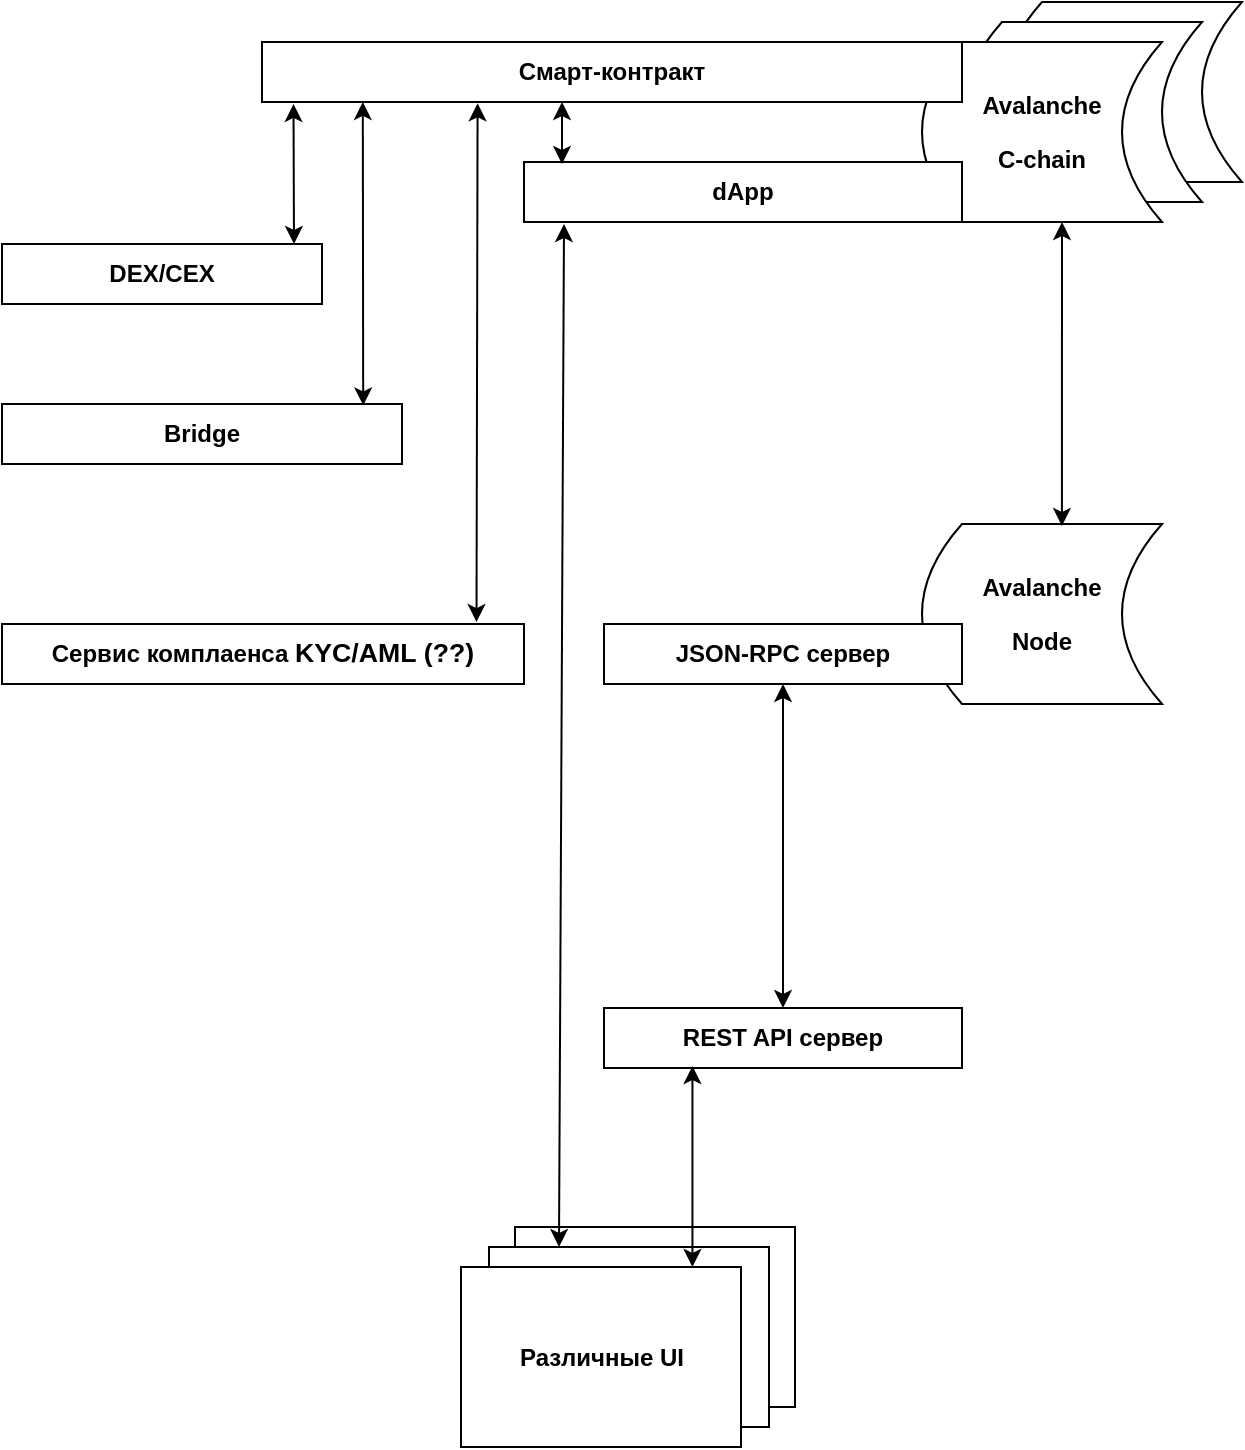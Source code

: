 <mxfile version="22.1.7" type="github">
  <diagram name="Страница — 1" id="yby_Cb1ldXEhW4t7scRq">
    <mxGraphModel dx="956" dy="540" grid="1" gridSize="10" guides="1" tooltips="1" connect="1" arrows="1" fold="1" page="1" pageScale="1" pageWidth="827" pageHeight="1169" math="0" shadow="0">
      <root>
        <mxCell id="0" />
        <mxCell id="1" parent="0" />
        <mxCell id="FgHNt3G3QbwC-B-KgTd8-9" value="&lt;p align=&quot;center&quot; class=&quot;MsoNormal&quot;&gt;&lt;br&gt;&lt;/p&gt;" style="shape=dataStorage;whiteSpace=wrap;html=1;fixedSize=1;" vertex="1" parent="1">
          <mxGeometry x="580" y="79" width="120" height="90" as="geometry" />
        </mxCell>
        <mxCell id="FgHNt3G3QbwC-B-KgTd8-8" value="&lt;p align=&quot;center&quot; class=&quot;MsoNormal&quot;&gt;&lt;br&gt;&lt;/p&gt;" style="shape=dataStorage;whiteSpace=wrap;html=1;fixedSize=1;" vertex="1" parent="1">
          <mxGeometry x="560" y="89" width="120" height="90" as="geometry" />
        </mxCell>
        <mxCell id="FgHNt3G3QbwC-B-KgTd8-5" value="&lt;p align=&quot;center&quot; class=&quot;MsoNormal&quot;&gt;&lt;b&gt;Avalanche &lt;/b&gt;&lt;/p&gt;&lt;p align=&quot;center&quot; class=&quot;MsoNormal&quot;&gt;&lt;b&gt;&lt;span lang=&quot;EN-US&quot;&gt;C-chain&lt;/span&gt;&lt;/b&gt;&lt;/p&gt;" style="shape=dataStorage;whiteSpace=wrap;html=1;fixedSize=1;" vertex="1" parent="1">
          <mxGeometry x="540" y="99" width="120" height="90" as="geometry" />
        </mxCell>
        <mxCell id="FgHNt3G3QbwC-B-KgTd8-6" value="&lt;p align=&quot;center&quot; class=&quot;MsoNormal&quot;&gt;&lt;b&gt;Смарт-контракт&lt;/b&gt;&lt;/p&gt;" style="rounded=0;whiteSpace=wrap;html=1;" vertex="1" parent="1">
          <mxGeometry x="210" y="99" width="350" height="30" as="geometry" />
        </mxCell>
        <mxCell id="FgHNt3G3QbwC-B-KgTd8-12" value="&lt;p align=&quot;center&quot; class=&quot;MsoNormal&quot;&gt;&lt;b&gt;Avalanche &lt;/b&gt;&lt;/p&gt;&lt;p align=&quot;center&quot; class=&quot;MsoNormal&quot;&gt;&lt;b&gt;&lt;span lang=&quot;EN-US&quot;&gt;Node&lt;/span&gt;&lt;/b&gt;&lt;/p&gt;" style="shape=dataStorage;whiteSpace=wrap;html=1;fixedSize=1;" vertex="1" parent="1">
          <mxGeometry x="540" y="340" width="120" height="90" as="geometry" />
        </mxCell>
        <mxCell id="FgHNt3G3QbwC-B-KgTd8-13" value="&lt;p align=&quot;center&quot; class=&quot;MsoNormal&quot;&gt;&lt;b&gt;JSON-RPC сервер&lt;/b&gt;&lt;/p&gt;" style="rounded=0;whiteSpace=wrap;html=1;" vertex="1" parent="1">
          <mxGeometry x="381" y="390" width="179" height="30" as="geometry" />
        </mxCell>
        <mxCell id="FgHNt3G3QbwC-B-KgTd8-14" value="&lt;p align=&quot;center&quot; class=&quot;MsoNormal&quot;&gt;&lt;b&gt;REST API сервер&lt;/b&gt;&lt;/p&gt;" style="rounded=0;whiteSpace=wrap;html=1;" vertex="1" parent="1">
          <mxGeometry x="381" y="582" width="179" height="30" as="geometry" />
        </mxCell>
        <mxCell id="FgHNt3G3QbwC-B-KgTd8-18" value="&lt;p align=&quot;center&quot; class=&quot;MsoNormal&quot;&gt;&lt;br&gt;&lt;/p&gt;" style="rounded=0;whiteSpace=wrap;html=1;" vertex="1" parent="1">
          <mxGeometry x="336.5" y="691.5" width="140" height="90" as="geometry" />
        </mxCell>
        <mxCell id="FgHNt3G3QbwC-B-KgTd8-19" value="&lt;p align=&quot;center&quot; class=&quot;MsoNormal&quot;&gt;&lt;br&gt;&lt;/p&gt;" style="rounded=0;whiteSpace=wrap;html=1;" vertex="1" parent="1">
          <mxGeometry x="323.5" y="701.5" width="140" height="90" as="geometry" />
        </mxCell>
        <mxCell id="FgHNt3G3QbwC-B-KgTd8-20" value="&lt;p align=&quot;center&quot; class=&quot;MsoNormal&quot;&gt;&lt;b&gt;Различные UI&lt;/b&gt;&lt;/p&gt;" style="rounded=0;whiteSpace=wrap;html=1;" vertex="1" parent="1">
          <mxGeometry x="309.5" y="711.5" width="140" height="90" as="geometry" />
        </mxCell>
        <mxCell id="FgHNt3G3QbwC-B-KgTd8-23" value="" style="endArrow=classic;startArrow=classic;html=1;rounded=0;exitX=0.5;exitY=0;exitDx=0;exitDy=0;entryX=0.397;entryY=0.967;entryDx=0;entryDy=0;entryPerimeter=0;" edge="1" parent="1">
          <mxGeometry width="50" height="50" relative="1" as="geometry">
            <mxPoint x="425.21" y="711.5" as="sourcePoint" />
            <mxPoint x="425.228" y="611.01" as="targetPoint" />
          </mxGeometry>
        </mxCell>
        <mxCell id="FgHNt3G3QbwC-B-KgTd8-24" value="" style="endArrow=classic;startArrow=classic;html=1;rounded=0;entryX=0.5;entryY=1;entryDx=0;entryDy=0;exitX=0.5;exitY=0;exitDx=0;exitDy=0;" edge="1" parent="1" source="FgHNt3G3QbwC-B-KgTd8-14" target="FgHNt3G3QbwC-B-KgTd8-13">
          <mxGeometry width="50" height="50" relative="1" as="geometry">
            <mxPoint x="463" y="500" as="sourcePoint" />
            <mxPoint x="462.5" y="420" as="targetPoint" />
          </mxGeometry>
        </mxCell>
        <mxCell id="FgHNt3G3QbwC-B-KgTd8-25" value="" style="endArrow=classic;startArrow=classic;html=1;rounded=0;entryX=0.397;entryY=0.967;entryDx=0;entryDy=0;entryPerimeter=0;exitX=0.583;exitY=0.011;exitDx=0;exitDy=0;exitPerimeter=0;" edge="1" parent="1" source="FgHNt3G3QbwC-B-KgTd8-12">
          <mxGeometry width="50" height="50" relative="1" as="geometry">
            <mxPoint x="610.5" y="269" as="sourcePoint" />
            <mxPoint x="610" y="189" as="targetPoint" />
          </mxGeometry>
        </mxCell>
        <mxCell id="FgHNt3G3QbwC-B-KgTd8-26" value="&lt;p align=&quot;center&quot; class=&quot;MsoNormal&quot;&gt;&lt;b&gt;Сервис комплаенса &lt;/b&gt;&lt;b&gt;&lt;span style=&quot;font-size:10.0pt;line-height:107%;mso-ansi-language:EN-US&quot; lang=&quot;EN-US&quot;&gt;KYC/AML&lt;/span&gt;&lt;/b&gt;&lt;b&gt;&lt;span style=&quot;font-size:10.0pt;line-height:107%&quot;&gt; (??)&lt;/span&gt;&lt;/b&gt;&lt;/p&gt;" style="rounded=0;whiteSpace=wrap;html=1;" vertex="1" parent="1">
          <mxGeometry x="80" y="390" width="261" height="30" as="geometry" />
        </mxCell>
        <mxCell id="FgHNt3G3QbwC-B-KgTd8-27" value="" style="endArrow=classic;startArrow=classic;html=1;rounded=0;exitX=0.909;exitY=-0.033;exitDx=0;exitDy=0;exitPerimeter=0;entryX=0.308;entryY=1.022;entryDx=0;entryDy=0;entryPerimeter=0;" edge="1" parent="1" source="FgHNt3G3QbwC-B-KgTd8-26" target="FgHNt3G3QbwC-B-KgTd8-6">
          <mxGeometry width="50" height="50" relative="1" as="geometry">
            <mxPoint x="321" y="270" as="sourcePoint" />
            <mxPoint x="320" y="140" as="targetPoint" />
          </mxGeometry>
        </mxCell>
        <mxCell id="FgHNt3G3QbwC-B-KgTd8-28" value="&lt;p align=&quot;center&quot; class=&quot;MsoNormal&quot;&gt;&lt;b&gt;dApp&lt;/b&gt;&lt;/p&gt;" style="rounded=0;whiteSpace=wrap;html=1;" vertex="1" parent="1">
          <mxGeometry x="341" y="159" width="219" height="30" as="geometry" />
        </mxCell>
        <mxCell id="FgHNt3G3QbwC-B-KgTd8-29" value="" style="endArrow=classic;startArrow=classic;html=1;rounded=0;exitX=0.25;exitY=0;exitDx=0;exitDy=0;" edge="1" parent="1" source="FgHNt3G3QbwC-B-KgTd8-19">
          <mxGeometry width="50" height="50" relative="1" as="geometry">
            <mxPoint x="361" y="428" as="sourcePoint" />
            <mxPoint x="361" y="190" as="targetPoint" />
          </mxGeometry>
        </mxCell>
        <mxCell id="FgHNt3G3QbwC-B-KgTd8-30" value="&lt;p align=&quot;center&quot; class=&quot;MsoNormal&quot;&gt;&lt;b&gt;DEX/CEX&lt;/b&gt;&lt;/p&gt;" style="rounded=0;whiteSpace=wrap;html=1;" vertex="1" parent="1">
          <mxGeometry x="80" y="200" width="160" height="30" as="geometry" />
        </mxCell>
        <mxCell id="FgHNt3G3QbwC-B-KgTd8-32" value="" style="endArrow=classic;startArrow=classic;html=1;rounded=0;exitX=0.903;exitY=0.023;exitDx=0;exitDy=0;entryX=0.144;entryY=0.999;entryDx=0;entryDy=0;entryPerimeter=0;exitPerimeter=0;" edge="1" parent="1" source="FgHNt3G3QbwC-B-KgTd8-33" target="FgHNt3G3QbwC-B-KgTd8-6">
          <mxGeometry width="50" height="50" relative="1" as="geometry">
            <mxPoint x="260.0" y="239.49" as="sourcePoint" />
            <mxPoint x="260.018" y="139" as="targetPoint" />
          </mxGeometry>
        </mxCell>
        <mxCell id="FgHNt3G3QbwC-B-KgTd8-33" value="&lt;p align=&quot;center&quot; class=&quot;MsoNormal&quot;&gt;&lt;b&gt;Bridge&lt;/b&gt;&lt;/p&gt;" style="rounded=0;whiteSpace=wrap;html=1;" vertex="1" parent="1">
          <mxGeometry x="80" y="280" width="200" height="30" as="geometry" />
        </mxCell>
        <mxCell id="FgHNt3G3QbwC-B-KgTd8-34" value="" style="endArrow=classic;startArrow=classic;html=1;rounded=0;entryX=0.045;entryY=1.033;entryDx=0;entryDy=0;entryPerimeter=0;" edge="1" parent="1" target="FgHNt3G3QbwC-B-KgTd8-6">
          <mxGeometry width="50" height="50" relative="1" as="geometry">
            <mxPoint x="226" y="200" as="sourcePoint" />
            <mxPoint x="225.678" y="139" as="targetPoint" />
          </mxGeometry>
        </mxCell>
        <mxCell id="FgHNt3G3QbwC-B-KgTd8-35" value="" style="endArrow=classic;startArrow=classic;html=1;rounded=0;entryX=0.045;entryY=1.033;entryDx=0;entryDy=0;entryPerimeter=0;" edge="1" parent="1">
          <mxGeometry width="50" height="50" relative="1" as="geometry">
            <mxPoint x="360" y="160" as="sourcePoint" />
            <mxPoint x="360" y="129" as="targetPoint" />
          </mxGeometry>
        </mxCell>
      </root>
    </mxGraphModel>
  </diagram>
</mxfile>
